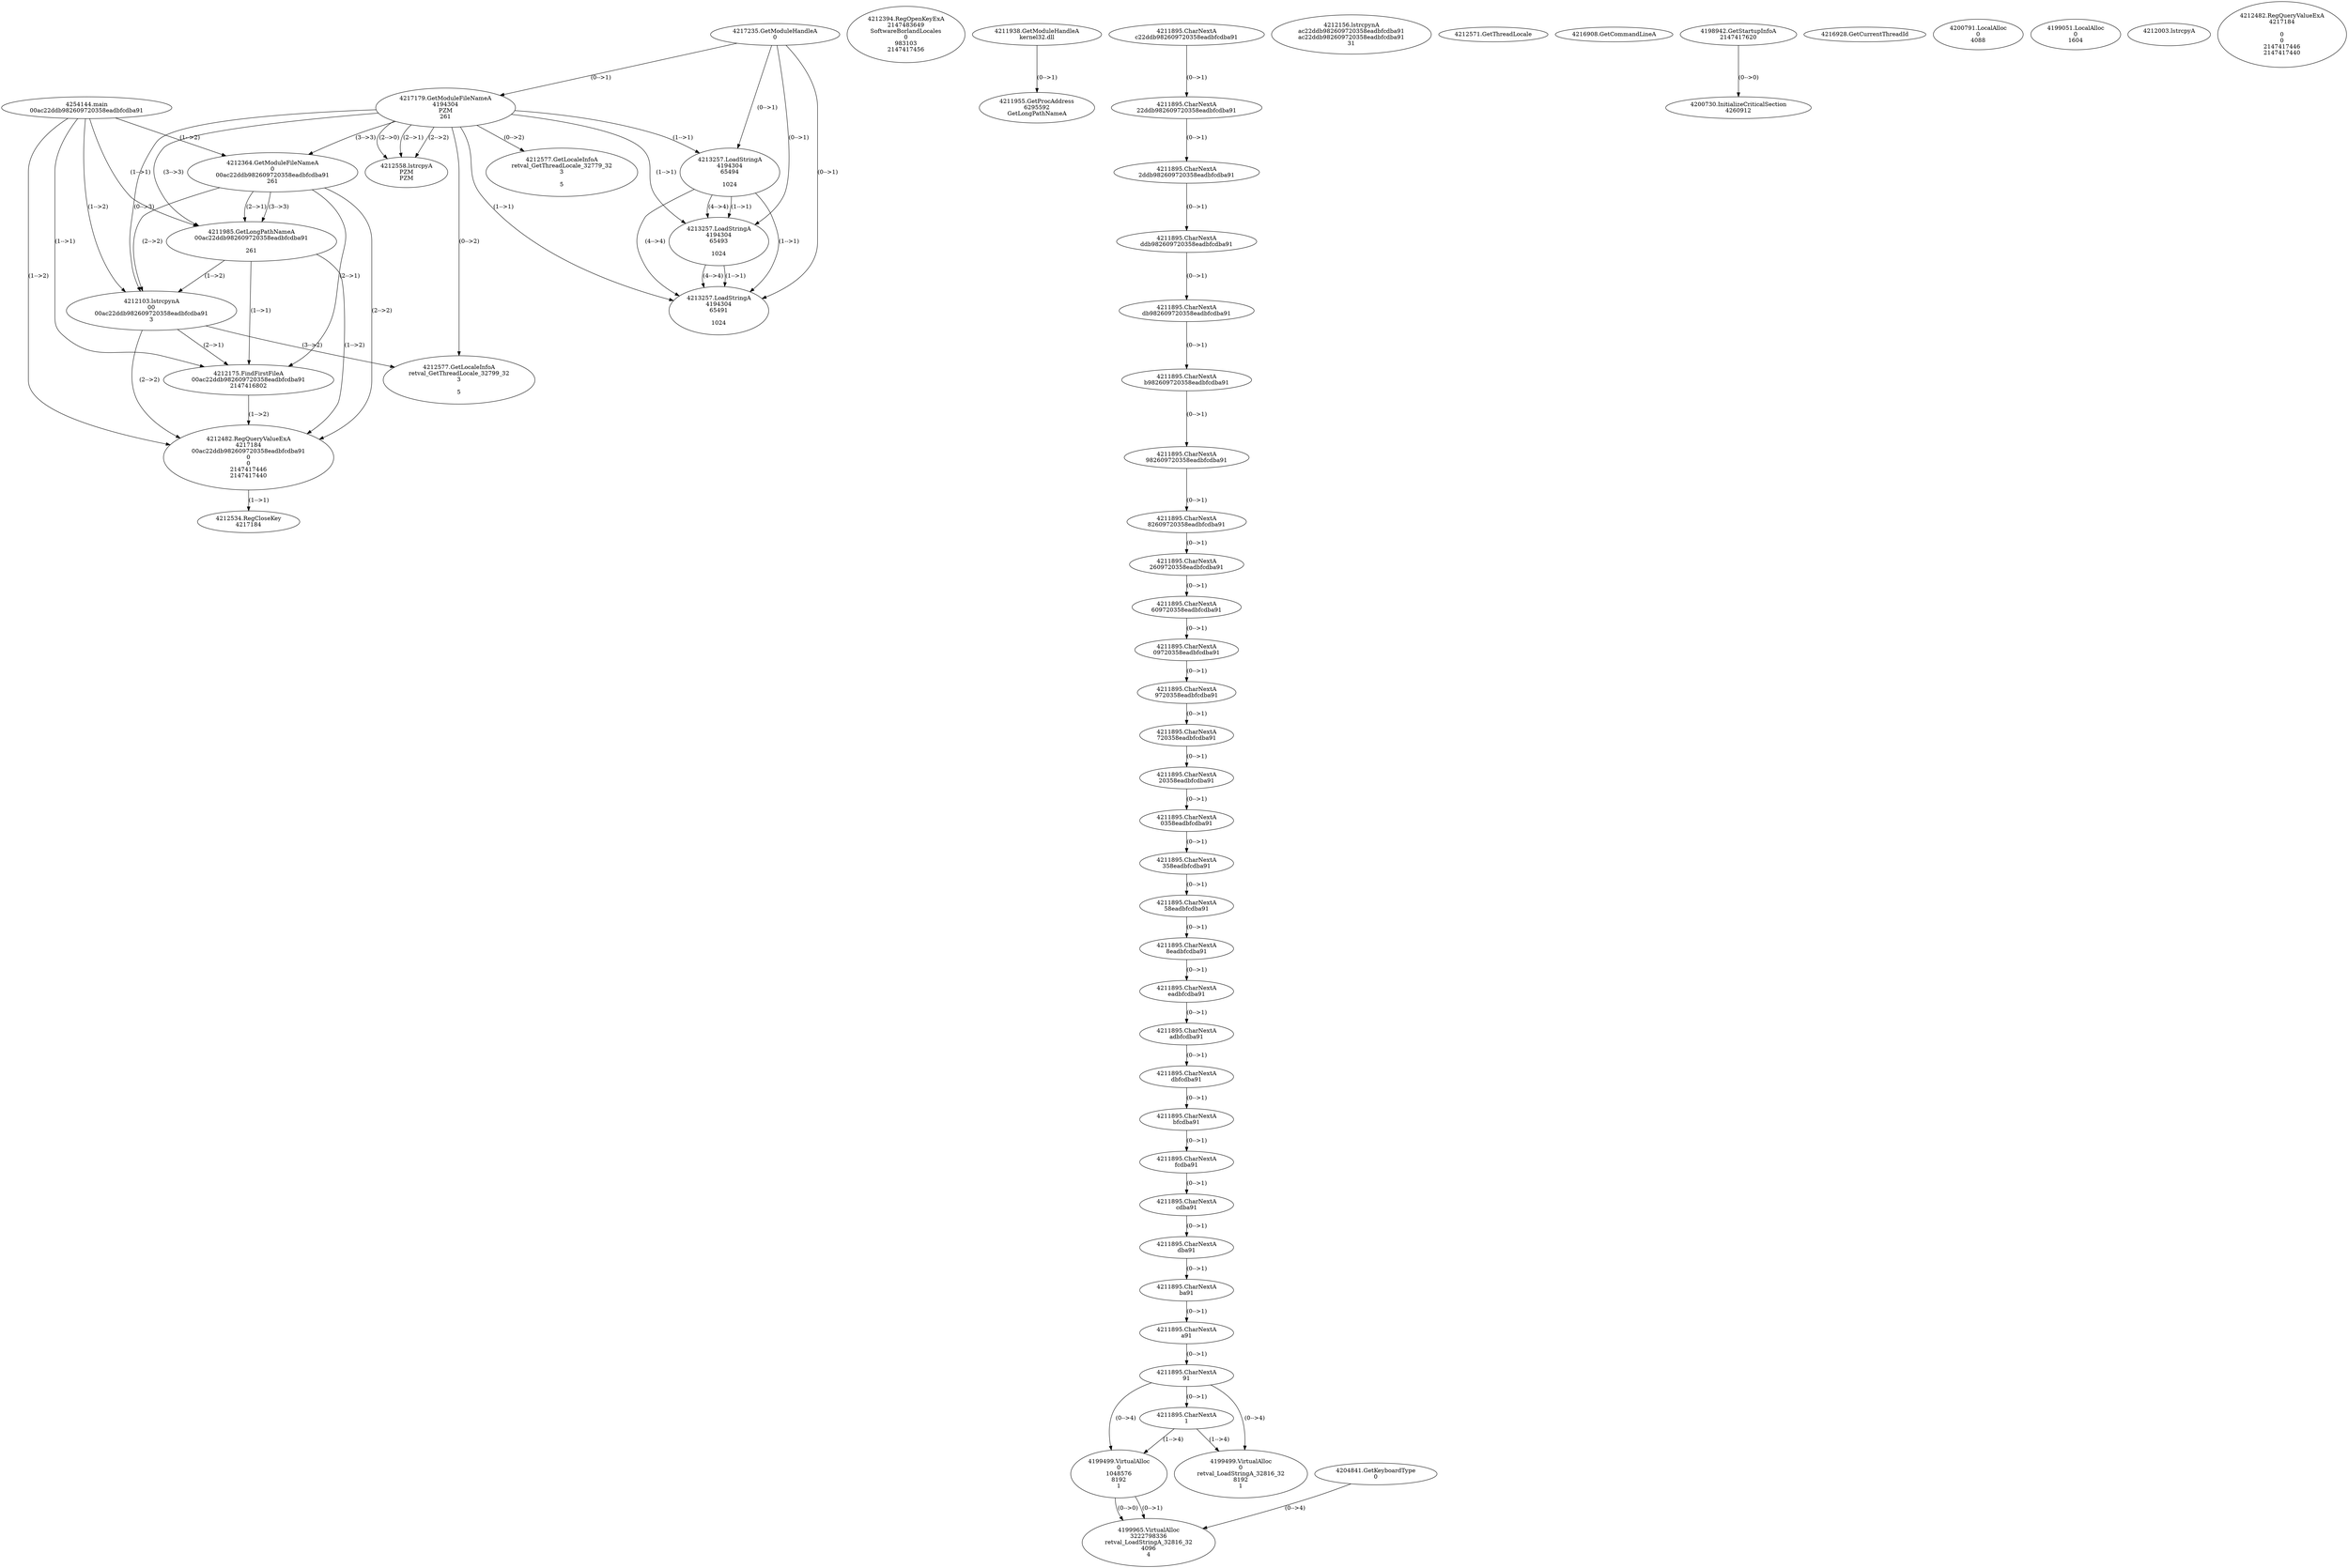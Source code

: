 // Global SCDG with merge call
digraph {
	0 [label="4254144.main
00ac22ddb982609720358eadbfcdba91"]
	1 [label="4217235.GetModuleHandleA
0"]
	2 [label="4217179.GetModuleFileNameA
4194304
PZM
261"]
	1 -> 2 [label="(0-->1)"]
	3 [label="4212364.GetModuleFileNameA
0
00ac22ddb982609720358eadbfcdba91
261"]
	0 -> 3 [label="(1-->2)"]
	2 -> 3 [label="(3-->3)"]
	4 [label="4212394.RegOpenKeyExA
2147483649
Software\Borland\Locales
0
983103
2147417456"]
	5 [label="4211938.GetModuleHandleA
kernel32.dll"]
	6 [label="4211955.GetProcAddress
6295592
GetLongPathNameA"]
	5 -> 6 [label="(0-->1)"]
	7 [label="4211985.GetLongPathNameA
00ac22ddb982609720358eadbfcdba91

261"]
	0 -> 7 [label="(1-->1)"]
	3 -> 7 [label="(2-->1)"]
	2 -> 7 [label="(3-->3)"]
	3 -> 7 [label="(3-->3)"]
	8 [label="4212103.lstrcpynA
00
00ac22ddb982609720358eadbfcdba91
3"]
	0 -> 8 [label="(1-->2)"]
	3 -> 8 [label="(2-->2)"]
	7 -> 8 [label="(1-->2)"]
	2 -> 8 [label="(0-->3)"]
	9 [label="4211895.CharNextA
c22ddb982609720358eadbfcdba91"]
	10 [label="4211895.CharNextA
22ddb982609720358eadbfcdba91"]
	9 -> 10 [label="(0-->1)"]
	11 [label="4211895.CharNextA
2ddb982609720358eadbfcdba91"]
	10 -> 11 [label="(0-->1)"]
	12 [label="4211895.CharNextA
ddb982609720358eadbfcdba91"]
	11 -> 12 [label="(0-->1)"]
	13 [label="4211895.CharNextA
db982609720358eadbfcdba91"]
	12 -> 13 [label="(0-->1)"]
	14 [label="4211895.CharNextA
b982609720358eadbfcdba91"]
	13 -> 14 [label="(0-->1)"]
	15 [label="4211895.CharNextA
982609720358eadbfcdba91"]
	14 -> 15 [label="(0-->1)"]
	16 [label="4211895.CharNextA
82609720358eadbfcdba91"]
	15 -> 16 [label="(0-->1)"]
	17 [label="4211895.CharNextA
2609720358eadbfcdba91"]
	16 -> 17 [label="(0-->1)"]
	18 [label="4211895.CharNextA
609720358eadbfcdba91"]
	17 -> 18 [label="(0-->1)"]
	19 [label="4211895.CharNextA
09720358eadbfcdba91"]
	18 -> 19 [label="(0-->1)"]
	20 [label="4211895.CharNextA
9720358eadbfcdba91"]
	19 -> 20 [label="(0-->1)"]
	21 [label="4211895.CharNextA
720358eadbfcdba91"]
	20 -> 21 [label="(0-->1)"]
	22 [label="4211895.CharNextA
20358eadbfcdba91"]
	21 -> 22 [label="(0-->1)"]
	23 [label="4211895.CharNextA
0358eadbfcdba91"]
	22 -> 23 [label="(0-->1)"]
	24 [label="4211895.CharNextA
358eadbfcdba91"]
	23 -> 24 [label="(0-->1)"]
	25 [label="4211895.CharNextA
58eadbfcdba91"]
	24 -> 25 [label="(0-->1)"]
	26 [label="4211895.CharNextA
8eadbfcdba91"]
	25 -> 26 [label="(0-->1)"]
	27 [label="4211895.CharNextA
eadbfcdba91"]
	26 -> 27 [label="(0-->1)"]
	28 [label="4211895.CharNextA
adbfcdba91"]
	27 -> 28 [label="(0-->1)"]
	29 [label="4211895.CharNextA
dbfcdba91"]
	28 -> 29 [label="(0-->1)"]
	30 [label="4211895.CharNextA
bfcdba91"]
	29 -> 30 [label="(0-->1)"]
	31 [label="4211895.CharNextA
fcdba91"]
	30 -> 31 [label="(0-->1)"]
	32 [label="4211895.CharNextA
cdba91"]
	31 -> 32 [label="(0-->1)"]
	33 [label="4211895.CharNextA
dba91"]
	32 -> 33 [label="(0-->1)"]
	34 [label="4211895.CharNextA
ba91"]
	33 -> 34 [label="(0-->1)"]
	35 [label="4211895.CharNextA
a91"]
	34 -> 35 [label="(0-->1)"]
	36 [label="4211895.CharNextA
91"]
	35 -> 36 [label="(0-->1)"]
	37 [label="4211895.CharNextA
1"]
	36 -> 37 [label="(0-->1)"]
	38 [label="4212156.lstrcpynA
ac22ddb982609720358eadbfcdba91
ac22ddb982609720358eadbfcdba91
31"]
	39 [label="4212175.FindFirstFileA
00ac22ddb982609720358eadbfcdba91
2147416802"]
	0 -> 39 [label="(1-->1)"]
	3 -> 39 [label="(2-->1)"]
	7 -> 39 [label="(1-->1)"]
	8 -> 39 [label="(2-->1)"]
	40 [label="4212482.RegQueryValueExA
4217184
00ac22ddb982609720358eadbfcdba91
0
0
2147417446
2147417440"]
	0 -> 40 [label="(1-->2)"]
	3 -> 40 [label="(2-->2)"]
	7 -> 40 [label="(1-->2)"]
	8 -> 40 [label="(2-->2)"]
	39 -> 40 [label="(1-->2)"]
	41 [label="4212534.RegCloseKey
4217184"]
	40 -> 41 [label="(1-->1)"]
	42 [label="4212558.lstrcpyA
PZM
PZM"]
	2 -> 42 [label="(2-->1)"]
	2 -> 42 [label="(2-->2)"]
	2 -> 42 [label="(2-->0)"]
	43 [label="4212571.GetThreadLocale
"]
	44 [label="4212577.GetLocaleInfoA
retval_GetThreadLocale_32799_32
3

5"]
	2 -> 44 [label="(0-->2)"]
	8 -> 44 [label="(3-->2)"]
	45 [label="4204841.GetKeyboardType
0"]
	46 [label="4216908.GetCommandLineA
"]
	47 [label="4198942.GetStartupInfoA
2147417620"]
	48 [label="4216928.GetCurrentThreadId
"]
	49 [label="4213257.LoadStringA
4194304
65494

1024"]
	1 -> 49 [label="(0-->1)"]
	2 -> 49 [label="(1-->1)"]
	50 [label="4213257.LoadStringA
4194304
65493

1024"]
	1 -> 50 [label="(0-->1)"]
	2 -> 50 [label="(1-->1)"]
	49 -> 50 [label="(1-->1)"]
	49 -> 50 [label="(4-->4)"]
	51 [label="4213257.LoadStringA
4194304
65491

1024"]
	1 -> 51 [label="(0-->1)"]
	2 -> 51 [label="(1-->1)"]
	49 -> 51 [label="(1-->1)"]
	50 -> 51 [label="(1-->1)"]
	49 -> 51 [label="(4-->4)"]
	50 -> 51 [label="(4-->4)"]
	52 [label="4200730.InitializeCriticalSection
4260912"]
	47 -> 52 [label="(0-->0)"]
	53 [label="4200791.LocalAlloc
0
4088"]
	54 [label="4199499.VirtualAlloc
0
1048576
8192
1"]
	36 -> 54 [label="(0-->4)"]
	37 -> 54 [label="(1-->4)"]
	55 [label="4199051.LocalAlloc
0
1604"]
	56 [label="4199965.VirtualAlloc
3222798336
retval_LoadStringA_32816_32
4096
4"]
	54 -> 56 [label="(0-->1)"]
	45 -> 56 [label="(0-->4)"]
	54 -> 56 [label="(0-->0)"]
	57 [label="4199499.VirtualAlloc
0
retval_LoadStringA_32816_32
8192
1"]
	36 -> 57 [label="(0-->4)"]
	37 -> 57 [label="(1-->4)"]
	58 [label="4212003.lstrcpyA

"]
	59 [label="4212482.RegQueryValueExA
4217184

0
0
2147417446
2147417440"]
	60 [label="4212577.GetLocaleInfoA
retval_GetThreadLocale_32779_32
3

5"]
	2 -> 60 [label="(0-->2)"]
}
